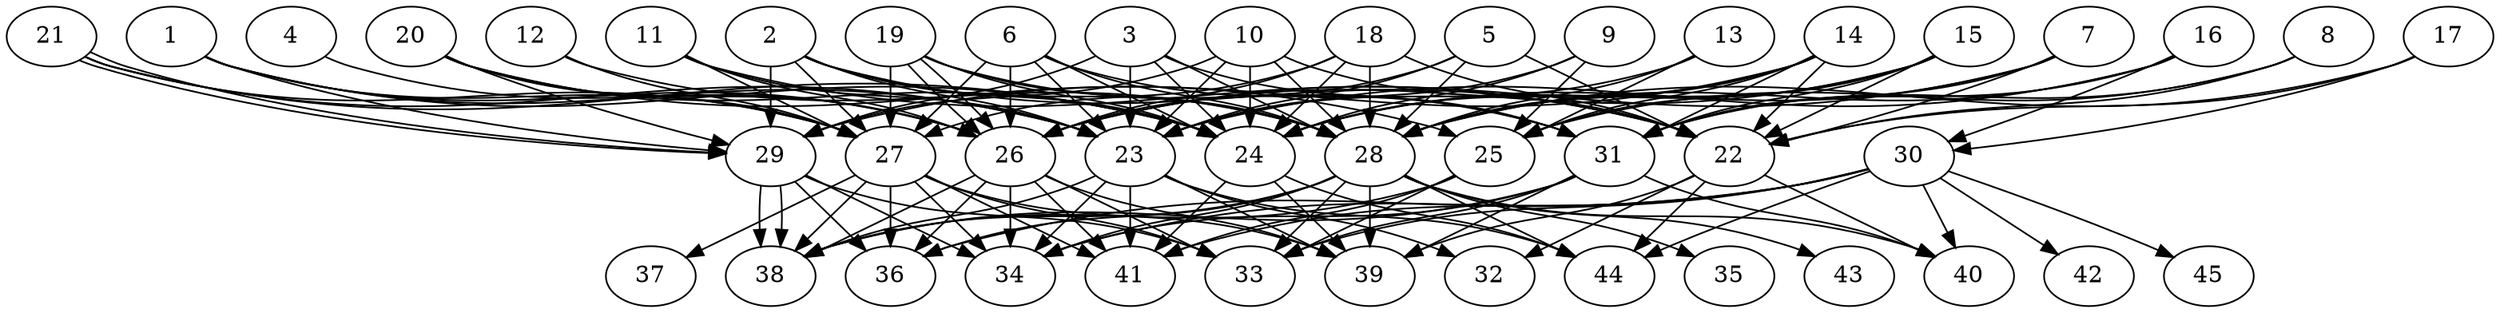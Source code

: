 // DAG (tier=3-complex, mode=data, n=45, ccr=0.521, fat=0.810, density=0.702, regular=0.399, jump=0.273, mindata=4194304, maxdata=33554432)
// DAG automatically generated by daggen at Sun Aug 24 16:33:35 2025
// /home/ermia/Project/Environments/daggen/bin/daggen --dot --ccr 0.521 --fat 0.810 --regular 0.399 --density 0.702 --jump 0.273 --mindata 4194304 --maxdata 33554432 -n 45 
digraph G {
  1 [size="268869655855154331648", alpha="0.16", expect_size="134434827927577165824"]
  1 -> 23 [size ="333261016399872"]
  1 -> 24 [size ="333261016399872"]
  1 -> 26 [size ="333261016399872"]
  1 -> 27 [size ="333261016399872"]
  1 -> 29 [size ="333261016399872"]
  2 [size="75859728980766621696", alpha="0.09", expect_size="37929864490383310848"]
  2 -> 22 [size ="143360941621248"]
  2 -> 23 [size ="143360941621248"]
  2 -> 24 [size ="143360941621248"]
  2 -> 27 [size ="143360941621248"]
  2 -> 28 [size ="143360941621248"]
  2 -> 29 [size ="143360941621248"]
  3 [size="5938016343893838135296", alpha="0.10", expect_size="2969008171946919067648"]
  3 -> 23 [size ="2623317840232448"]
  3 -> 24 [size ="2623317840232448"]
  3 -> 28 [size ="2623317840232448"]
  3 -> 29 [size ="2623317840232448"]
  3 -> 31 [size ="2623317840232448"]
  4 [size="20781715426096188", alpha="0.11", expect_size="10390857713048094"]
  4 -> 26 [size ="1051891211436032"]
  5 [size="159732917240667616", alpha="0.04", expect_size="79866458620333808"]
  5 -> 22 [size ="209295979315200"]
  5 -> 23 [size ="209295979315200"]
  5 -> 26 [size ="209295979315200"]
  5 -> 28 [size ="209295979315200"]
  6 [size="3251967924930521088", alpha="0.12", expect_size="1625983962465260544"]
  6 -> 23 [size ="7995017733865472"]
  6 -> 24 [size ="7995017733865472"]
  6 -> 26 [size ="7995017733865472"]
  6 -> 27 [size ="7995017733865472"]
  6 -> 28 [size ="7995017733865472"]
  6 -> 31 [size ="7995017733865472"]
  7 [size="388037393077334976", alpha="0.16", expect_size="194018696538667488"]
  7 -> 22 [size ="180214353100800"]
  7 -> 24 [size ="180214353100800"]
  7 -> 26 [size ="180214353100800"]
  7 -> 31 [size ="180214353100800"]
  8 [size="11817604528526982", alpha="0.07", expect_size="5908802264263491"]
  8 -> 22 [size ="1065272358207488"]
  8 -> 25 [size ="1065272358207488"]
  8 -> 31 [size ="1065272358207488"]
  9 [size="6877106341006922481664", alpha="0.10", expect_size="3438553170503461240832"]
  9 -> 23 [size ="2893080248188928"]
  9 -> 24 [size ="2893080248188928"]
  9 -> 25 [size ="2893080248188928"]
  10 [size="628464206882678144", alpha="0.11", expect_size="314232103441339072"]
  10 -> 22 [size ="306942530551808"]
  10 -> 23 [size ="306942530551808"]
  10 -> 24 [size ="306942530551808"]
  10 -> 28 [size ="306942530551808"]
  10 -> 29 [size ="306942530551808"]
  11 [size="28521038363340383977472", alpha="0.03", expect_size="14260519181670191988736"]
  11 -> 22 [size ="7467929490685952"]
  11 -> 23 [size ="7467929490685952"]
  11 -> 26 [size ="7467929490685952"]
  11 -> 27 [size ="7467929490685952"]
  12 [size="270532035207848544", alpha="0.17", expect_size="135266017603924272"]
  12 -> 27 [size ="6673322423091200"]
  12 -> 28 [size ="6673322423091200"]
  13 [size="3389564409477265408", alpha="0.14", expect_size="1694782204738632704"]
  13 -> 23 [size ="5423079681425408"]
  13 -> 25 [size ="5423079681425408"]
  13 -> 28 [size ="5423079681425408"]
  14 [size="466692000625500672", alpha="0.02", expect_size="233346000312750336"]
  14 -> 22 [size ="362975772803072"]
  14 -> 24 [size ="362975772803072"]
  14 -> 25 [size ="362975772803072"]
  14 -> 28 [size ="362975772803072"]
  14 -> 29 [size ="362975772803072"]
  14 -> 31 [size ="362975772803072"]
  15 [size="7881923059417700", alpha="0.07", expect_size="3940961529708850"]
  15 -> 22 [size ="364964980195328"]
  15 -> 24 [size ="364964980195328"]
  15 -> 25 [size ="364964980195328"]
  15 -> 26 [size ="364964980195328"]
  15 -> 28 [size ="364964980195328"]
  15 -> 31 [size ="364964980195328"]
  16 [size="13583058930823332", alpha="0.16", expect_size="6791529465411666"]
  16 -> 23 [size ="1340456617115648"]
  16 -> 28 [size ="1340456617115648"]
  16 -> 30 [size ="1340456617115648"]
  16 -> 31 [size ="1340456617115648"]
  17 [size="4459439139071977984", alpha="0.09", expect_size="2229719569535988992"]
  17 -> 22 [size ="1761029881069568"]
  17 -> 28 [size ="1761029881069568"]
  17 -> 30 [size ="1761029881069568"]
  18 [size="5928954770751488000000", alpha="0.07", expect_size="2964477385375744000000"]
  18 -> 22 [size ="2620648325120000"]
  18 -> 24 [size ="2620648325120000"]
  18 -> 26 [size ="2620648325120000"]
  18 -> 27 [size ="2620648325120000"]
  18 -> 28 [size ="2620648325120000"]
  19 [size="26755023067275998527488", alpha="0.14", expect_size="13377511533637999263744"]
  19 -> 24 [size ="7156382419648512"]
  19 -> 26 [size ="7156382419648512"]
  19 -> 26 [size ="7156382419648512"]
  19 -> 27 [size ="7156382419648512"]
  19 -> 28 [size ="7156382419648512"]
  19 -> 31 [size ="7156382419648512"]
  20 [size="71430920394939632", alpha="0.07", expect_size="35715460197469816"]
  20 -> 24 [size ="3630294338895872"]
  20 -> 25 [size ="3630294338895872"]
  20 -> 26 [size ="3630294338895872"]
  20 -> 27 [size ="3630294338895872"]
  20 -> 29 [size ="3630294338895872"]
  21 [size="2712217668518635008", alpha="0.08", expect_size="1356108834259317504"]
  21 -> 23 [size ="1305063804895232"]
  21 -> 24 [size ="1305063804895232"]
  21 -> 27 [size ="1305063804895232"]
  21 -> 29 [size ="1305063804895232"]
  21 -> 29 [size ="1305063804895232"]
  22 [size="84125320028184641536", alpha="0.02", expect_size="42062660014092320768"]
  22 -> 32 [size ="153594078691328"]
  22 -> 39 [size ="153594078691328"]
  22 -> 40 [size ="153594078691328"]
  22 -> 44 [size ="153594078691328"]
  23 [size="87900022501447968", alpha="0.16", expect_size="43950011250723984"]
  23 -> 32 [size ="2899626910810112"]
  23 -> 34 [size ="2899626910810112"]
  23 -> 38 [size ="2899626910810112"]
  23 -> 39 [size ="2899626910810112"]
  23 -> 41 [size ="2899626910810112"]
  23 -> 44 [size ="2899626910810112"]
  24 [size="30920197879268436", alpha="0.16", expect_size="15460098939634218"]
  24 -> 39 [size ="2315186761367552"]
  24 -> 41 [size ="2315186761367552"]
  24 -> 44 [size ="2315186761367552"]
  25 [size="446153396869397696", alpha="0.08", expect_size="223076698434698848"]
  25 -> 33 [size ="7526612392214528"]
  25 -> 38 [size ="7526612392214528"]
  25 -> 41 [size ="7526612392214528"]
  26 [size="12277246891972500", alpha="0.01", expect_size="6138623445986250"]
  26 -> 33 [size ="634933739520000"]
  26 -> 34 [size ="634933739520000"]
  26 -> 36 [size ="634933739520000"]
  26 -> 38 [size ="634933739520000"]
  26 -> 39 [size ="634933739520000"]
  26 -> 41 [size ="634933739520000"]
  27 [size="880034303644069760", alpha="0.16", expect_size="440017151822034880"]
  27 -> 33 [size ="829992439119872"]
  27 -> 34 [size ="829992439119872"]
  27 -> 36 [size ="829992439119872"]
  27 -> 37 [size ="829992439119872"]
  27 -> 38 [size ="829992439119872"]
  27 -> 39 [size ="829992439119872"]
  27 -> 41 [size ="829992439119872"]
  28 [size="3417009925917005312", alpha="0.15", expect_size="1708504962958502656"]
  28 -> 33 [size ="2609392021143552"]
  28 -> 34 [size ="2609392021143552"]
  28 -> 35 [size ="2609392021143552"]
  28 -> 36 [size ="2609392021143552"]
  28 -> 38 [size ="2609392021143552"]
  28 -> 39 [size ="2609392021143552"]
  28 -> 40 [size ="2609392021143552"]
  28 -> 43 [size ="2609392021143552"]
  28 -> 44 [size ="2609392021143552"]
  29 [size="128211162033695712", alpha="0.20", expect_size="64105581016847856"]
  29 -> 33 [size ="8777238862364672"]
  29 -> 34 [size ="8777238862364672"]
  29 -> 36 [size ="8777238862364672"]
  29 -> 38 [size ="8777238862364672"]
  29 -> 38 [size ="8777238862364672"]
  30 [size="81562214938995184", alpha="0.18", expect_size="40781107469497592"]
  30 -> 33 [size ="1890709774794752"]
  30 -> 34 [size ="1890709774794752"]
  30 -> 36 [size ="1890709774794752"]
  30 -> 40 [size ="1890709774794752"]
  30 -> 41 [size ="1890709774794752"]
  30 -> 42 [size ="1890709774794752"]
  30 -> 44 [size ="1890709774794752"]
  30 -> 45 [size ="1890709774794752"]
  31 [size="121665301376145555456", alpha="0.09", expect_size="60832650688072777728"]
  31 -> 33 [size ="196426982227968"]
  31 -> 34 [size ="196426982227968"]
  31 -> 38 [size ="196426982227968"]
  31 -> 39 [size ="196426982227968"]
  31 -> 40 [size ="196426982227968"]
  32 [size="96693793361843040", alpha="0.10", expect_size="48346896680921520"]
  33 [size="1439148252766206464", alpha="0.07", expect_size="719574126383103232"]
  34 [size="10338981060605319168", alpha="0.18", expect_size="5169490530302659584"]
  35 [size="28707844250255377825792", alpha="0.07", expect_size="14353922125127688912896"]
  36 [size="6868222626502937673728", alpha="0.10", expect_size="3434111313251468836864"]
  37 [size="9117082054961567744", alpha="0.06", expect_size="4558541027480783872"]
  38 [size="29334470727622740410368", alpha="0.19", expect_size="14667235363811370205184"]
  39 [size="293246200313311920128", alpha="0.14", expect_size="146623100156655960064"]
  40 [size="1396774099836537088", alpha="0.08", expect_size="698387049918268544"]
  41 [size="365720746768278464", alpha="0.17", expect_size="182860373384139232"]
  42 [size="4495298690850097664", alpha="0.13", expect_size="2247649345425048832"]
  43 [size="2289446710939872512", alpha="0.17", expect_size="1144723355469936256"]
  44 [size="14840440948473990", alpha="0.03", expect_size="7420220474236995"]
  45 [size="4619361674466275885056", alpha="0.07", expect_size="2309680837233137942528"]
}